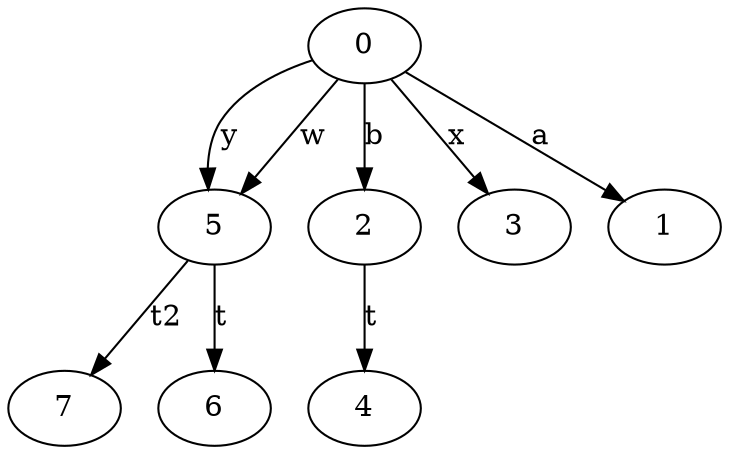 digraph G {
n5->n7 [label="t2"]
n5->n6 [label="t"]
n2->n4 [label="t"]
n0->n5 [label="y"]
n0->n3 [label="x"]
n0->n5 [label="w"]
n0->n2 [label="b"]
n0->n1 [label="a"]
n0[label="0"]
n1[label="1"]
n2[label="2"]
n3[label="3"]
n4[label="4"]
n5[label="5"]
n6[label="6"]
n7[label="7"]
}
